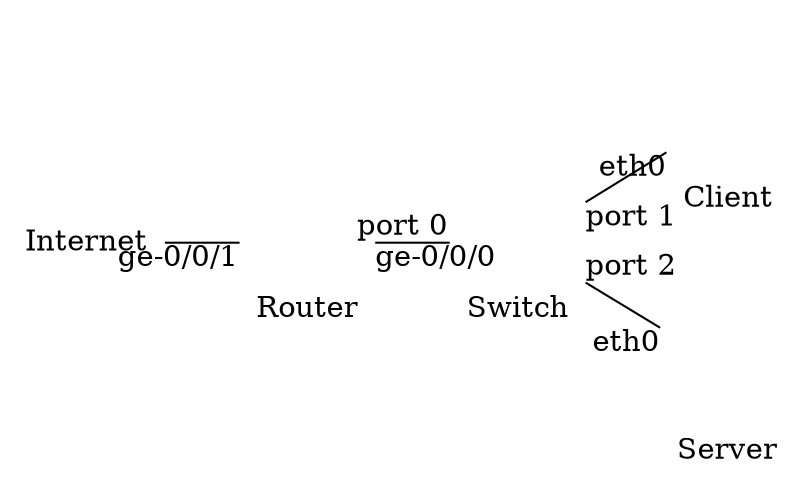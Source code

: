 graph "First example"
{
	rankdir="LR"
	{
		Internet [shape=plaintext image="images/network.png" ]
		Router [shape=plaintext image="images/router.png" label="\n\n\n\nRouter" ]
		Switch [shape=plaintext image="images/switch.png" label="\n\n\n\nSwitch"]
		Client [shape=plaintext image="images/client-laptop.png" label="\n\n\n\n\nClient" ]
		Server [shape=plaintext image="images/server.png" label="\n\n\n\n\nServer" ]
	}
	Internet--Router [ headlabel=" ge-0/0/1" bgcolor="white"];
	Router--Switch [ headlabel=" port 0" taillabel="ge-0/0/0 "];
	Switch--Client [ headlabel=" eth0" taillabel="port 1 "];
	Switch--Server [ headlabel=" eth0" taillabel="port 2 "];
}
